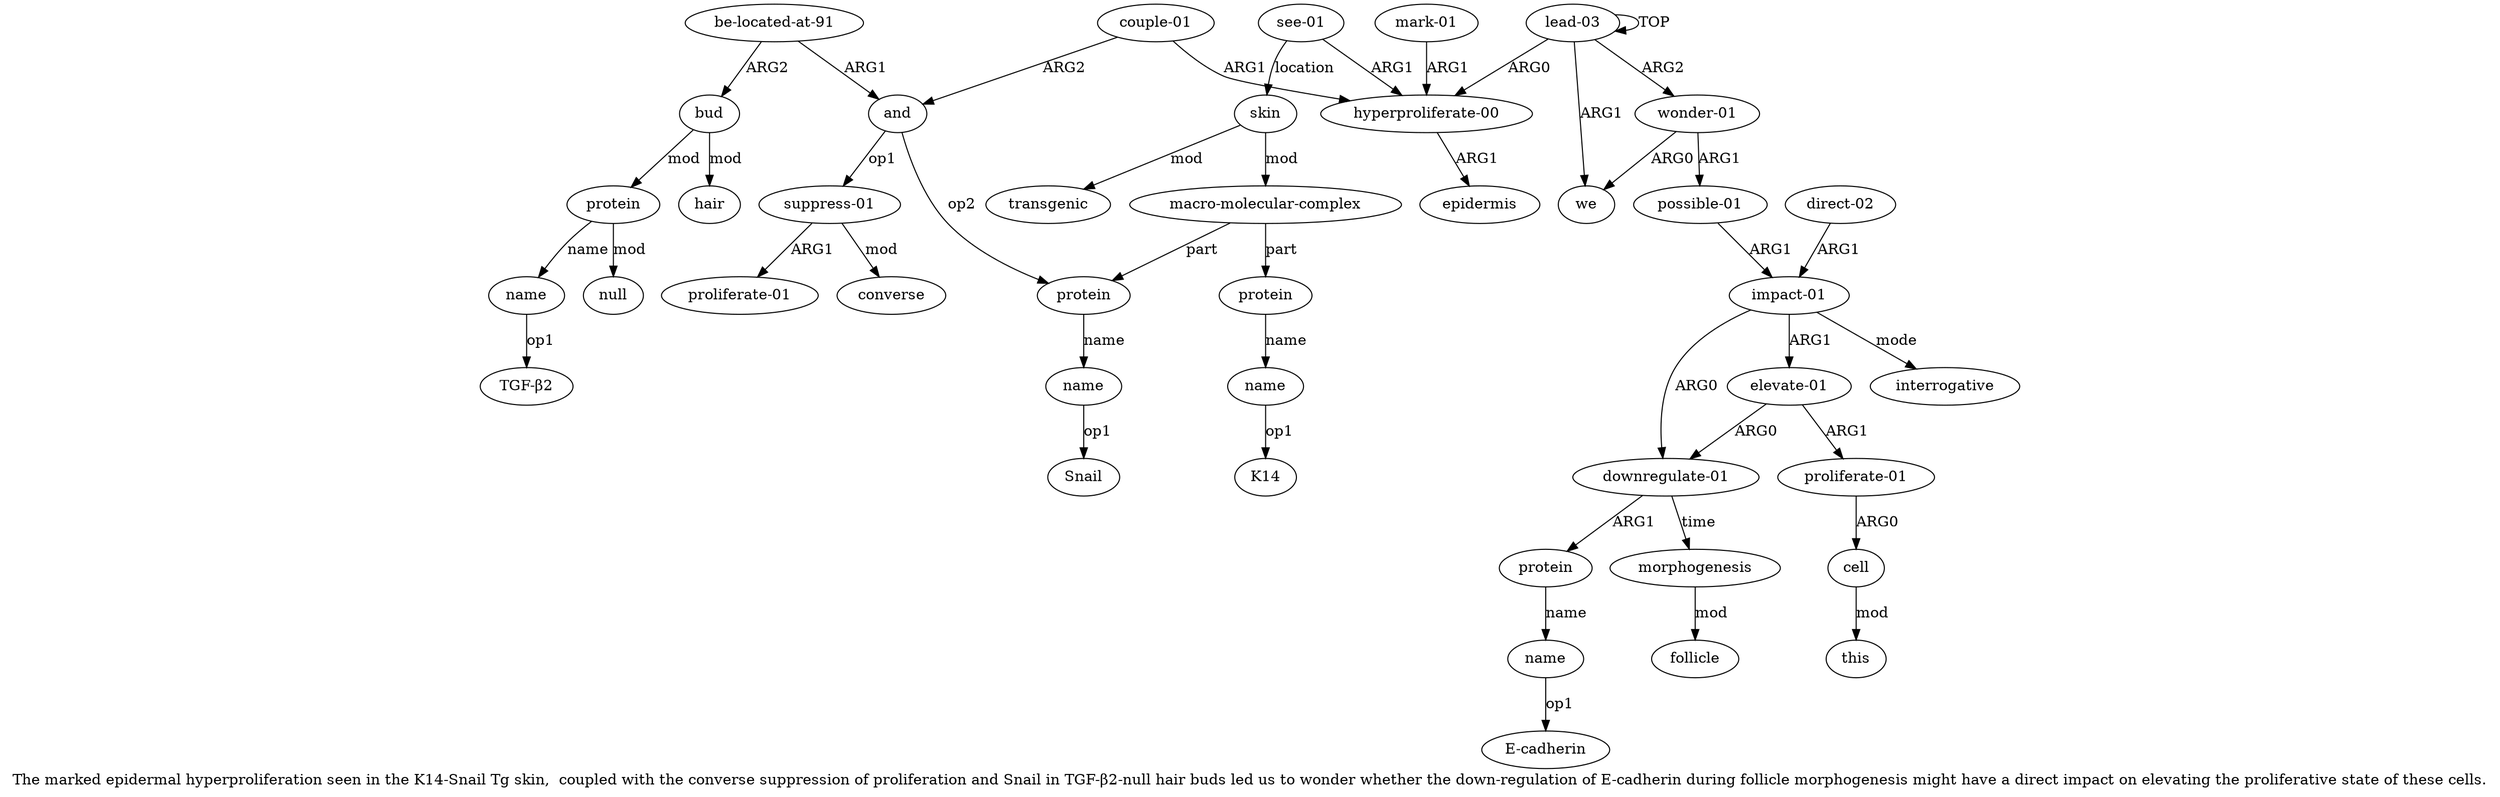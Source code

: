 digraph  {
	graph [label="The marked epidermal hyperproliferation seen in the K14-Snail Tg skin,  coupled with the converse suppression of proliferation and \
Snail in TGF-β2-null hair buds led us to wonder whether the down-regulation of E-cadherin during follicle morphogenesis might have \
a direct impact on elevating the proliferative state of these cells."];
	node [label="\N"];
	a20	 [color=black,
		gold_ind=20,
		gold_label=protein,
		label=protein,
		test_ind=20,
		test_label=protein];
	a21	 [color=black,
		gold_ind=21,
		gold_label=name,
		label=name,
		test_ind=21,
		test_label=name];
	a20 -> a21 [key=0,
	color=black,
	gold_label=name,
	label=name,
	test_label=name];
a22 [color=black,
	gold_ind=22,
	gold_label=null,
	label=null,
	test_ind=22,
	test_label=null];
a20 -> a22 [key=0,
color=black,
gold_label=mod,
label=mod,
test_label=mod];
"a21 TGF-β2" [color=black,
gold_ind=-1,
gold_label="TGF-β2",
label="TGF-β2",
test_ind=-1,
test_label="TGF-β2"];
a21 -> "a21 TGF-β2" [key=0,
color=black,
gold_label=op1,
label=op1,
test_label=op1];
a23 [color=black,
gold_ind=23,
gold_label=we,
label=we,
test_ind=23,
test_label=we];
a24 [color=black,
gold_ind=24,
gold_label="wonder-01",
label="wonder-01",
test_ind=24,
test_label="wonder-01"];
a24 -> a23 [key=0,
color=black,
gold_label=ARG0,
label=ARG0,
test_label=ARG0];
a25 [color=black,
gold_ind=25,
gold_label="possible-01",
label="possible-01",
test_ind=25,
test_label="possible-01"];
a24 -> a25 [key=0,
color=black,
gold_label=ARG1,
label=ARG1,
test_label=ARG1];
a26 [color=black,
gold_ind=26,
gold_label="impact-01",
label="impact-01",
test_ind=26,
test_label="impact-01"];
a25 -> a26 [key=0,
color=black,
gold_label=ARG1,
label=ARG1,
test_label=ARG1];
a27 [color=black,
gold_ind=27,
gold_label="downregulate-01",
label="downregulate-01",
test_ind=27,
test_label="downregulate-01"];
a26 -> a27 [key=0,
color=black,
gold_label=ARG0,
label=ARG0,
test_label=ARG0];
"a26 interrogative" [color=black,
gold_ind=-1,
gold_label=interrogative,
label=interrogative,
test_ind=-1,
test_label=interrogative];
a26 -> "a26 interrogative" [key=0,
color=black,
gold_label=mode,
label=mode,
test_label=mode];
a32 [color=black,
gold_ind=32,
gold_label="elevate-01",
label="elevate-01",
test_ind=32,
test_label="elevate-01"];
a26 -> a32 [key=0,
color=black,
gold_label=ARG1,
label=ARG1,
test_label=ARG1];
a28 [color=black,
gold_ind=28,
gold_label=protein,
label=protein,
test_ind=28,
test_label=protein];
a27 -> a28 [key=0,
color=black,
gold_label=ARG1,
label=ARG1,
test_label=ARG1];
a30 [color=black,
gold_ind=30,
gold_label=morphogenesis,
label=morphogenesis,
test_ind=30,
test_label=morphogenesis];
a27 -> a30 [key=0,
color=black,
gold_label=time,
label=time,
test_label=time];
a29 [color=black,
gold_ind=29,
gold_label=name,
label=name,
test_ind=29,
test_label=name];
a28 -> a29 [key=0,
color=black,
gold_label=name,
label=name,
test_label=name];
"a29 E-cadherin" [color=black,
gold_ind=-1,
gold_label="E-cadherin",
label="E-cadherin",
test_ind=-1,
test_label="E-cadherin"];
a29 -> "a29 E-cadherin" [key=0,
color=black,
gold_label=op1,
label=op1,
test_label=op1];
a31 [color=black,
gold_ind=31,
gold_label=follicle,
label=follicle,
test_ind=31,
test_label=follicle];
a30 -> a31 [key=0,
color=black,
gold_label=mod,
label=mod,
test_label=mod];
"a11 Snail" [color=black,
gold_ind=-1,
gold_label=Snail,
label=Snail,
test_ind=-1,
test_label=Snail];
a36 [color=black,
gold_ind=36,
gold_label="direct-02",
label="direct-02",
test_ind=36,
test_label="direct-02"];
a36 -> a26 [key=0,
color=black,
gold_label=ARG1,
label=ARG1,
test_label=ARG1];
a33 [color=black,
gold_ind=33,
gold_label="proliferate-01",
label="proliferate-01",
test_ind=33,
test_label="proliferate-01"];
a34 [color=black,
gold_ind=34,
gold_label=cell,
label=cell,
test_ind=34,
test_label=cell];
a33 -> a34 [key=0,
color=black,
gold_label=ARG0,
label=ARG0,
test_label=ARG0];
"a9 K14" [color=black,
gold_ind=-1,
gold_label=K14,
label=K14,
test_ind=-1,
test_label=K14];
a35 [color=black,
gold_ind=35,
gold_label=this,
label=this,
test_ind=35,
test_label=this];
a34 -> a35 [key=0,
color=black,
gold_label=mod,
label=mod,
test_label=mod];
a32 -> a27 [key=0,
color=black,
gold_label=ARG0,
label=ARG0,
test_label=ARG0];
a32 -> a33 [key=0,
color=black,
gold_label=ARG1,
label=ARG1,
test_label=ARG1];
a15 [color=black,
gold_ind=15,
gold_label="proliferate-01",
label="proliferate-01",
test_ind=15,
test_label="proliferate-01"];
a14 [color=black,
gold_ind=14,
gold_label="suppress-01",
label="suppress-01",
test_ind=14,
test_label="suppress-01"];
a14 -> a15 [key=0,
color=black,
gold_label=ARG1,
label=ARG1,
test_label=ARG1];
a16 [color=black,
gold_ind=16,
gold_label=converse,
label=converse,
test_ind=16,
test_label=converse];
a14 -> a16 [key=0,
color=black,
gold_label=mod,
label=mod,
test_label=mod];
a17 [color=black,
gold_ind=17,
gold_label="be-located-at-91",
label="be-located-at-91",
test_ind=17,
test_label="be-located-at-91"];
a13 [color=black,
gold_ind=13,
gold_label=and,
label=and,
test_ind=13,
test_label=and];
a17 -> a13 [key=0,
color=black,
gold_label=ARG1,
label=ARG1,
test_label=ARG1];
a18 [color=black,
gold_ind=18,
gold_label=bud,
label=bud,
test_ind=18,
test_label=bud];
a17 -> a18 [key=0,
color=black,
gold_label=ARG2,
label=ARG2,
test_label=ARG2];
a11 [color=black,
gold_ind=11,
gold_label=name,
label=name,
test_ind=11,
test_label=name];
a11 -> "a11 Snail" [key=0,
color=black,
gold_label=op1,
label=op1,
test_label=op1];
a10 [color=black,
gold_ind=10,
gold_label=protein,
label=protein,
test_ind=10,
test_label=protein];
a10 -> a11 [key=0,
color=black,
gold_label=name,
label=name,
test_label=name];
a13 -> a14 [key=0,
color=black,
gold_label=op1,
label=op1,
test_label=op1];
a13 -> a10 [key=0,
color=black,
gold_label=op2,
label=op2,
test_label=op2];
a12 [color=black,
gold_ind=12,
gold_label="couple-01",
label="couple-01",
test_ind=12,
test_label="couple-01"];
a12 -> a13 [key=0,
color=black,
gold_label=ARG2,
label=ARG2,
test_label=ARG2];
a1 [color=black,
gold_ind=1,
gold_label="hyperproliferate-00",
label="hyperproliferate-00",
test_ind=1,
test_label="hyperproliferate-00"];
a12 -> a1 [key=0,
color=black,
gold_label=ARG1,
label=ARG1,
test_label=ARG1];
a19 [color=black,
gold_ind=19,
gold_label=hair,
label=hair,
test_ind=19,
test_label=hair];
a18 -> a20 [key=0,
color=black,
gold_label=mod,
label=mod,
test_label=mod];
a18 -> a19 [key=0,
color=black,
gold_label=mod,
label=mod,
test_label=mod];
a2 [color=black,
gold_ind=2,
gold_label=epidermis,
label=epidermis,
test_ind=2,
test_label=epidermis];
a1 -> a2 [key=0,
color=black,
gold_label=ARG1,
label=ARG1,
test_label=ARG1];
a0 [color=black,
gold_ind=0,
gold_label="lead-03",
label="lead-03",
test_ind=0,
test_label="lead-03"];
a0 -> a23 [key=0,
color=black,
gold_label=ARG1,
label=ARG1,
test_label=ARG1];
a0 -> a24 [key=0,
color=black,
gold_label=ARG2,
label=ARG2,
test_label=ARG2];
a0 -> a1 [key=0,
color=black,
gold_label=ARG0,
label=ARG0,
test_label=ARG0];
a0 -> a0 [key=0,
color=black,
gold_label=TOP,
label=TOP,
test_label=TOP];
a3 [color=black,
gold_ind=3,
gold_label="mark-01",
label="mark-01",
test_ind=3,
test_label="mark-01"];
a3 -> a1 [key=0,
color=black,
gold_label=ARG1,
label=ARG1,
test_label=ARG1];
a5 [color=black,
gold_ind=5,
gold_label=skin,
label=skin,
test_ind=5,
test_label=skin];
a7 [color=black,
gold_ind=7,
gold_label="macro-molecular-complex",
label="macro-molecular-complex",
test_ind=7,
test_label="macro-molecular-complex"];
a5 -> a7 [key=0,
color=black,
gold_label=mod,
label=mod,
test_label=mod];
a6 [color=black,
gold_ind=6,
gold_label=transgenic,
label=transgenic,
test_ind=6,
test_label=transgenic];
a5 -> a6 [key=0,
color=black,
gold_label=mod,
label=mod,
test_label=mod];
a4 [color=black,
gold_ind=4,
gold_label="see-01",
label="see-01",
test_ind=4,
test_label="see-01"];
a4 -> a1 [key=0,
color=black,
gold_label=ARG1,
label=ARG1,
test_label=ARG1];
a4 -> a5 [key=0,
color=black,
gold_label=location,
label=location,
test_label=location];
a7 -> a10 [key=0,
color=black,
gold_label=part,
label=part,
test_label=part];
a8 [color=black,
gold_ind=8,
gold_label=protein,
label=protein,
test_ind=8,
test_label=protein];
a7 -> a8 [key=0,
color=black,
gold_label=part,
label=part,
test_label=part];
a9 [color=black,
gold_ind=9,
gold_label=name,
label=name,
test_ind=9,
test_label=name];
a9 -> "a9 K14" [key=0,
color=black,
gold_label=op1,
label=op1,
test_label=op1];
a8 -> a9 [key=0,
color=black,
gold_label=name,
label=name,
test_label=name];
}
